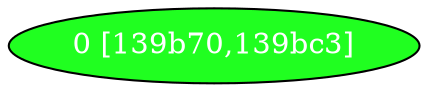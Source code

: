 diGraph libnss3{
	libnss3_0  [style=filled fillcolor="#20FF20" fontcolor="#ffffff" shape=oval label="0 [139b70,139bc3]"]


}